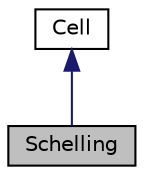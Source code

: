 digraph "Schelling"
{
 // LATEX_PDF_SIZE
  edge [fontname="Helvetica",fontsize="10",labelfontname="Helvetica",labelfontsize="10"];
  node [fontname="Helvetica",fontsize="10",shape=record];
  Node1 [label="Schelling",height=0.2,width=0.4,color="black", fillcolor="grey75", style="filled", fontcolor="black",tooltip="Schelling.java This class extends the Cell class and implements the Schelling model of segregation."];
  Node2 -> Node1 [dir="back",color="midnightblue",fontsize="10",style="solid",fontname="Helvetica"];
  Node2 [label="Cell",height=0.2,width=0.4,color="black", fillcolor="white", style="filled",URL="$classCell.html",tooltip="This is a Java program that defines a Cell class."];
}
